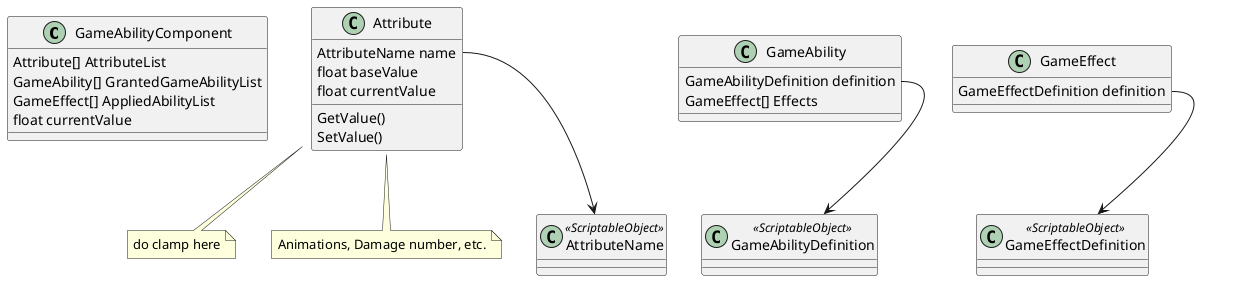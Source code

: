 @startuml
'https://plantuml.com/class-diagram
'GameAbilityComponent
class GameAbilityComponent{
    Attribute[] AttributeList
    GameAbility[] GrantedGameAbilityList
    GameEffect[] AppliedAbilityList
    float currentValue
}

'Attribute
class Attribute{
    AttributeName name
    float baseValue
    float currentValue
    GetValue()
    SetValue()
}

Attribute::name --> AttributeName
 
note "do clamp here" as PreAttributeChange_Note
Attribute::PreAttributeChange .. PreAttributeChange_Note

note "Animations, Damage number, etc." as PostAttributeChange_Note
Attribute::PostAttributeChange .. PostAttributeChange_Note

class AttributeName<<ScriptableObject>>{} 

'Modifier

'GameAbility
class GameAbility{
    GameAbilityDefinition definition
    GameEffect[] Effects
}

GameAbility::definition --> GameAbilityDefinition

class GameAbilityDefinition<<ScriptableObject>>{}

'GameEffect
class GameEffect{
    GameEffectDefinition definition
}

GameEffect::definition --> GameEffectDefinition

class GameEffectDefinition<<ScriptableObject>>{}

@enduml